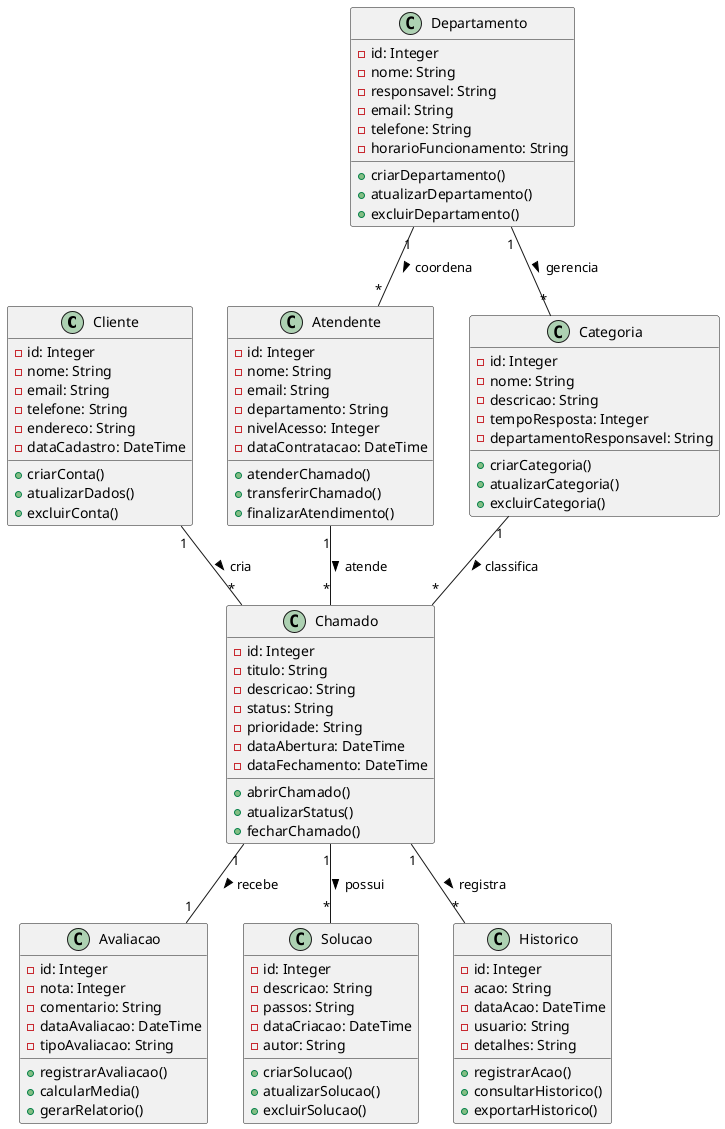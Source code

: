 @startuml Aplicativo de Serviço de Atendimento ao Cliente

' Classes
class Cliente {
    -id: Integer
    -nome: String
    -email: String
    -telefone: String
    -endereco: String
    -dataCadastro: DateTime
    +criarConta()
    +atualizarDados()
    +excluirConta()
}

class Atendente {
    -id: Integer
    -nome: String
    -email: String
    -departamento: String
    -nivelAcesso: Integer
    -dataContratacao: DateTime
    +atenderChamado()
    +transferirChamado()
    +finalizarAtendimento()
}

class Chamado {
    -id: Integer
    -titulo: String
    -descricao: String
    -status: String
    -prioridade: String
    -dataAbertura: DateTime
    -dataFechamento: DateTime
    +abrirChamado()
    +atualizarStatus()
    +fecharChamado()
}

class Categoria {
    -id: Integer
    -nome: String
    -descricao: String
    -tempoResposta: Integer
    -departamentoResponsavel: String
    +criarCategoria()
    +atualizarCategoria()
    +excluirCategoria()
}

class Avaliacao {
    -id: Integer
    -nota: Integer
    -comentario: String
    -dataAvaliacao: DateTime
    -tipoAvaliacao: String
    +registrarAvaliacao()
    +calcularMedia()
    +gerarRelatorio()
}

class Solucao {
    -id: Integer
    -descricao: String
    -passos: String
    -dataCriacao: DateTime
    -autor: String
    +criarSolucao()
    +atualizarSolucao()
    +excluirSolucao()
}

class Historico {
    -id: Integer
    -acao: String
    -dataAcao: DateTime
    -usuario: String
    -detalhes: String
    +registrarAcao()
    +consultarHistorico()
    +exportarHistorico()
}

class Departamento {
    -id: Integer
    -nome: String
    -responsavel: String
    -email: String
    -telefone: String
    -horarioFuncionamento: String
    +criarDepartamento()
    +atualizarDepartamento()
    +excluirDepartamento()
}

' Relacionamentos
Cliente "1" -- "*" Chamado : cria >
Atendente "1" -- "*" Chamado : atende >
Categoria "1" -- "*" Chamado : classifica >
Chamado "1" -- "1" Avaliacao : recebe >
Chamado "1" -- "*" Solucao : possui >
Chamado "1" -- "*" Historico : registra >
Departamento "1" -- "*" Atendente : coordena >
Departamento "1" -- "*" Categoria : gerencia >

@enduml 